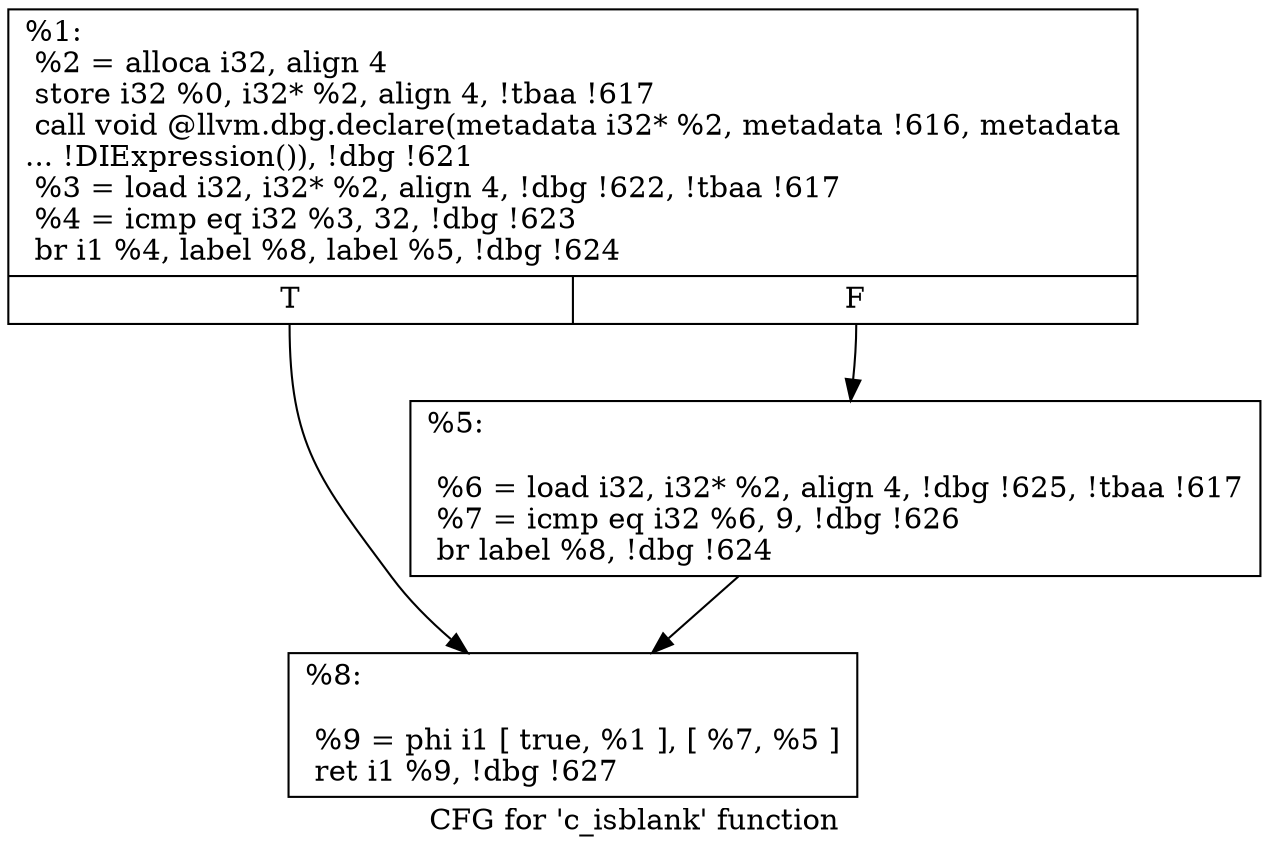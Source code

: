 digraph "CFG for 'c_isblank' function" {
	label="CFG for 'c_isblank' function";

	Node0x14ecc60 [shape=record,label="{%1:\l  %2 = alloca i32, align 4\l  store i32 %0, i32* %2, align 4, !tbaa !617\l  call void @llvm.dbg.declare(metadata i32* %2, metadata !616, metadata\l... !DIExpression()), !dbg !621\l  %3 = load i32, i32* %2, align 4, !dbg !622, !tbaa !617\l  %4 = icmp eq i32 %3, 32, !dbg !623\l  br i1 %4, label %8, label %5, !dbg !624\l|{<s0>T|<s1>F}}"];
	Node0x14ecc60:s0 -> Node0x14ea910;
	Node0x14ecc60:s1 -> Node0x14ea8c0;
	Node0x14ea8c0 [shape=record,label="{%5:\l\l  %6 = load i32, i32* %2, align 4, !dbg !625, !tbaa !617\l  %7 = icmp eq i32 %6, 9, !dbg !626\l  br label %8, !dbg !624\l}"];
	Node0x14ea8c0 -> Node0x14ea910;
	Node0x14ea910 [shape=record,label="{%8:\l\l  %9 = phi i1 [ true, %1 ], [ %7, %5 ]\l  ret i1 %9, !dbg !627\l}"];
}
